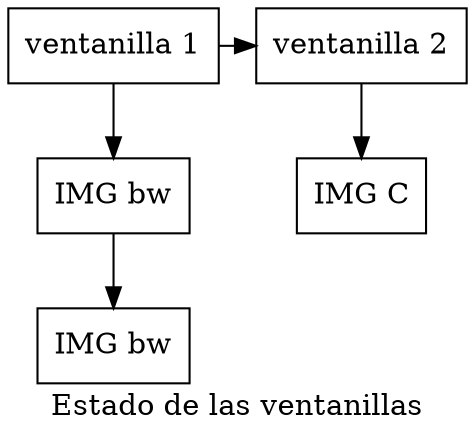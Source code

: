 digraph G{
label="Estado de las ventanillas";
node[shape=box];
nV895328852[label="ventanilla 1"];
nP225534817[label="IMG bw"];
nP1878246837[label="IMG bw"];
nV1304836502[label="ventanilla 2"];
nP929338653[label="IMG C"];

nV895328852->nV1304836502;
nV895328852->nP225534817;
nP225534817->nP1878246837;
nV1304836502->nP929338653;

{rank=same;nV895328852;nV1304836502;}
}